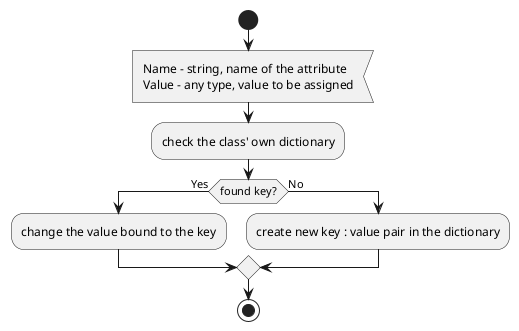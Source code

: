 @startuml standard_class_setattr

start

:Name - string, name of the attribute
Value - any type, value to be assigned<

:check the class' own dictionary;

if (found key?) then (Yes)
    :change the value bound to the key;
else (No)
    :create new key : value pair in the dictionary;
endif

stop

@enduml